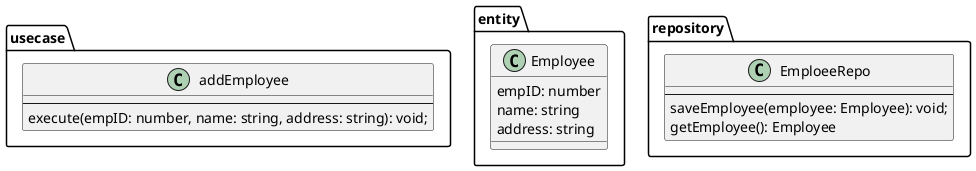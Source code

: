 @startuml

package usecase {
  class addEmployee {
    --
    execute(empID: number, name: string, address: string): void;
  }
}

package entity {
  class Employee {
    empID: number
    name: string
    address: string
  }
}

package repository {
  class EmploeeRepo {
    --
    saveEmployee(employee: Employee): void;
    getEmployee(): Employee
  }
}
@enduml
